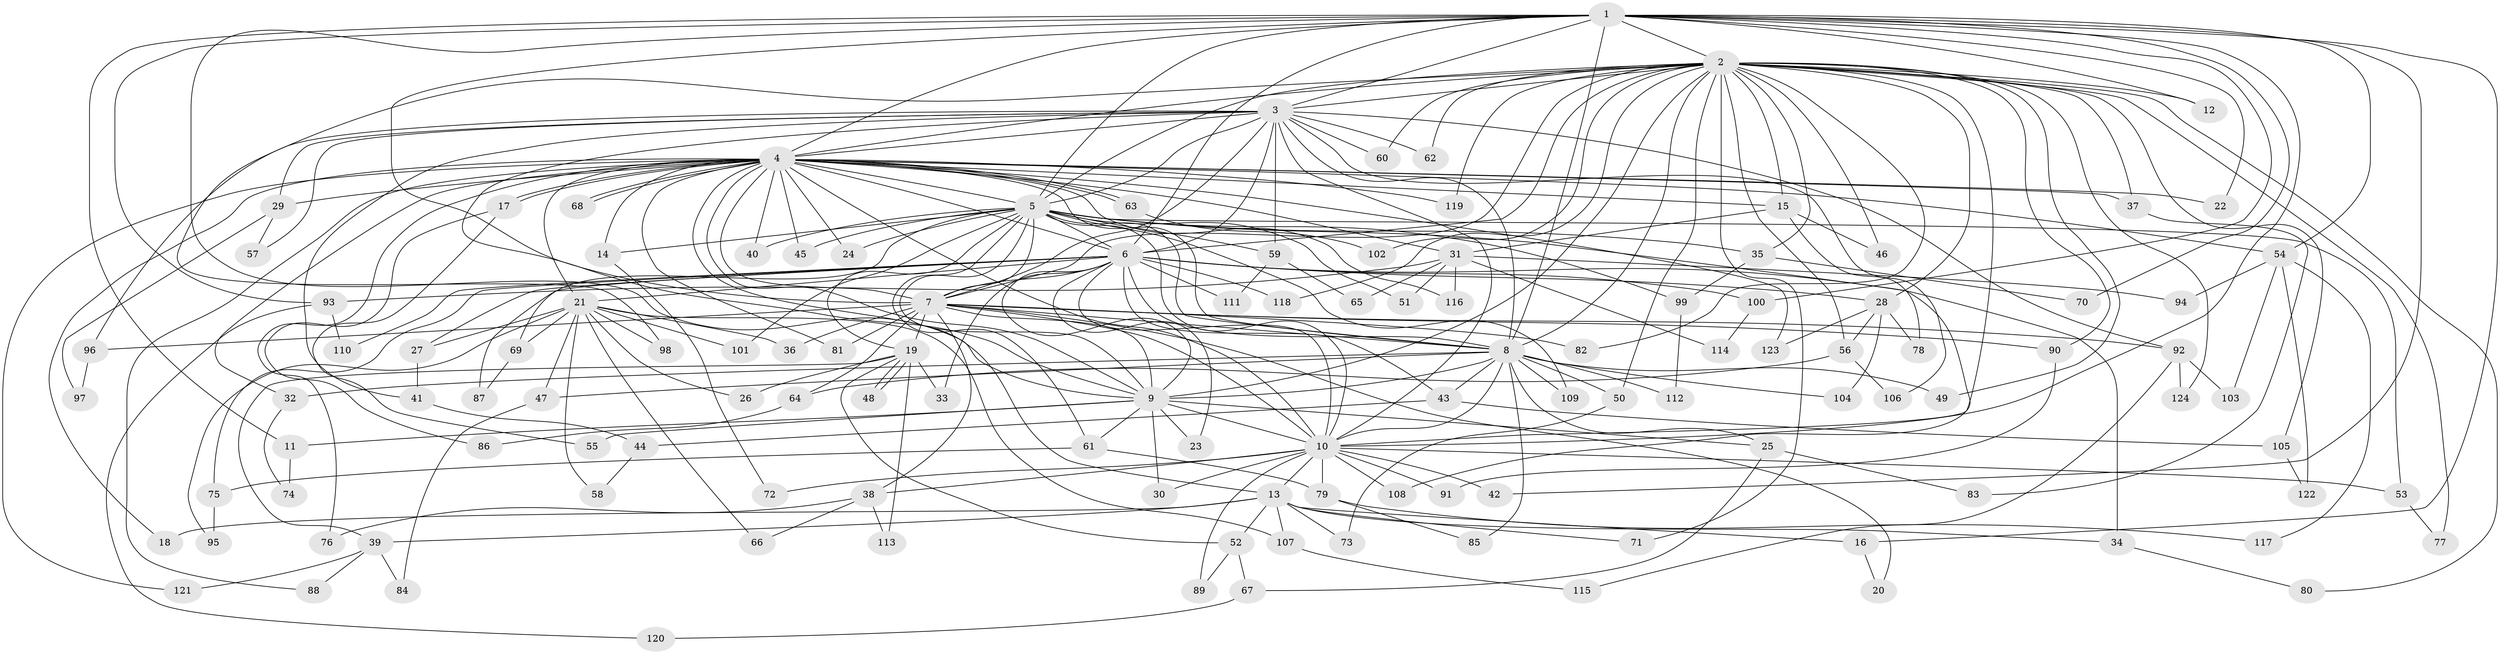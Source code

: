 // coarse degree distribution, {16: 0.013513513513513514, 24: 0.013513513513513514, 20: 0.013513513513513514, 33: 0.013513513513513514, 18: 0.013513513513513514, 17: 0.02702702702702703, 13: 0.02702702702702703, 3: 0.20270270270270271, 2: 0.43243243243243246, 9: 0.02702702702702703, 5: 0.08108108108108109, 4: 0.06756756756756757, 1: 0.02702702702702703, 6: 0.04054054054054054}
// Generated by graph-tools (version 1.1) at 2025/17/03/04/25 18:17:16]
// undirected, 124 vertices, 273 edges
graph export_dot {
graph [start="1"]
  node [color=gray90,style=filled];
  1;
  2;
  3;
  4;
  5;
  6;
  7;
  8;
  9;
  10;
  11;
  12;
  13;
  14;
  15;
  16;
  17;
  18;
  19;
  20;
  21;
  22;
  23;
  24;
  25;
  26;
  27;
  28;
  29;
  30;
  31;
  32;
  33;
  34;
  35;
  36;
  37;
  38;
  39;
  40;
  41;
  42;
  43;
  44;
  45;
  46;
  47;
  48;
  49;
  50;
  51;
  52;
  53;
  54;
  55;
  56;
  57;
  58;
  59;
  60;
  61;
  62;
  63;
  64;
  65;
  66;
  67;
  68;
  69;
  70;
  71;
  72;
  73;
  74;
  75;
  76;
  77;
  78;
  79;
  80;
  81;
  82;
  83;
  84;
  85;
  86;
  87;
  88;
  89;
  90;
  91;
  92;
  93;
  94;
  95;
  96;
  97;
  98;
  99;
  100;
  101;
  102;
  103;
  104;
  105;
  106;
  107;
  108;
  109;
  110;
  111;
  112;
  113;
  114;
  115;
  116;
  117;
  118;
  119;
  120;
  121;
  122;
  123;
  124;
  1 -- 2;
  1 -- 3;
  1 -- 4;
  1 -- 5;
  1 -- 6;
  1 -- 7;
  1 -- 8;
  1 -- 9;
  1 -- 10;
  1 -- 11;
  1 -- 12;
  1 -- 16;
  1 -- 22;
  1 -- 42;
  1 -- 54;
  1 -- 70;
  1 -- 93;
  1 -- 100;
  2 -- 3;
  2 -- 4;
  2 -- 5;
  2 -- 6;
  2 -- 7;
  2 -- 8;
  2 -- 9;
  2 -- 10;
  2 -- 12;
  2 -- 15;
  2 -- 28;
  2 -- 35;
  2 -- 37;
  2 -- 46;
  2 -- 49;
  2 -- 50;
  2 -- 56;
  2 -- 60;
  2 -- 62;
  2 -- 71;
  2 -- 77;
  2 -- 80;
  2 -- 82;
  2 -- 90;
  2 -- 98;
  2 -- 102;
  2 -- 105;
  2 -- 118;
  2 -- 119;
  2 -- 124;
  3 -- 4;
  3 -- 5;
  3 -- 6;
  3 -- 7;
  3 -- 8;
  3 -- 9;
  3 -- 10;
  3 -- 29;
  3 -- 41;
  3 -- 57;
  3 -- 59;
  3 -- 60;
  3 -- 62;
  3 -- 92;
  3 -- 96;
  3 -- 106;
  4 -- 5;
  4 -- 6;
  4 -- 7;
  4 -- 8;
  4 -- 9;
  4 -- 10;
  4 -- 13;
  4 -- 14;
  4 -- 15;
  4 -- 17;
  4 -- 17;
  4 -- 18;
  4 -- 21;
  4 -- 22;
  4 -- 24;
  4 -- 29;
  4 -- 31;
  4 -- 32;
  4 -- 37;
  4 -- 40;
  4 -- 45;
  4 -- 54;
  4 -- 63;
  4 -- 63;
  4 -- 68;
  4 -- 68;
  4 -- 76;
  4 -- 81;
  4 -- 88;
  4 -- 116;
  4 -- 119;
  4 -- 121;
  4 -- 123;
  5 -- 6;
  5 -- 7;
  5 -- 8;
  5 -- 9;
  5 -- 10;
  5 -- 14;
  5 -- 19;
  5 -- 24;
  5 -- 35;
  5 -- 40;
  5 -- 45;
  5 -- 51;
  5 -- 53;
  5 -- 59;
  5 -- 61;
  5 -- 69;
  5 -- 99;
  5 -- 101;
  5 -- 108;
  5 -- 109;
  6 -- 7;
  6 -- 8;
  6 -- 9;
  6 -- 10;
  6 -- 21;
  6 -- 23;
  6 -- 27;
  6 -- 28;
  6 -- 33;
  6 -- 34;
  6 -- 43;
  6 -- 75;
  6 -- 87;
  6 -- 100;
  6 -- 110;
  6 -- 111;
  6 -- 118;
  7 -- 8;
  7 -- 9;
  7 -- 10;
  7 -- 19;
  7 -- 20;
  7 -- 36;
  7 -- 38;
  7 -- 64;
  7 -- 81;
  7 -- 82;
  7 -- 90;
  7 -- 92;
  7 -- 96;
  8 -- 9;
  8 -- 10;
  8 -- 25;
  8 -- 32;
  8 -- 43;
  8 -- 47;
  8 -- 49;
  8 -- 50;
  8 -- 85;
  8 -- 104;
  8 -- 109;
  8 -- 112;
  9 -- 10;
  9 -- 11;
  9 -- 23;
  9 -- 25;
  9 -- 30;
  9 -- 55;
  9 -- 61;
  10 -- 13;
  10 -- 30;
  10 -- 38;
  10 -- 42;
  10 -- 53;
  10 -- 72;
  10 -- 79;
  10 -- 89;
  10 -- 91;
  10 -- 108;
  11 -- 74;
  13 -- 16;
  13 -- 18;
  13 -- 34;
  13 -- 39;
  13 -- 52;
  13 -- 71;
  13 -- 73;
  13 -- 107;
  14 -- 72;
  15 -- 31;
  15 -- 46;
  15 -- 78;
  16 -- 20;
  17 -- 55;
  17 -- 86;
  19 -- 26;
  19 -- 33;
  19 -- 39;
  19 -- 48;
  19 -- 48;
  19 -- 52;
  19 -- 113;
  21 -- 26;
  21 -- 27;
  21 -- 36;
  21 -- 47;
  21 -- 58;
  21 -- 66;
  21 -- 69;
  21 -- 95;
  21 -- 98;
  21 -- 101;
  21 -- 107;
  25 -- 67;
  25 -- 83;
  27 -- 41;
  28 -- 56;
  28 -- 78;
  28 -- 104;
  28 -- 123;
  29 -- 57;
  29 -- 97;
  31 -- 51;
  31 -- 65;
  31 -- 93;
  31 -- 94;
  31 -- 114;
  31 -- 116;
  32 -- 74;
  34 -- 80;
  35 -- 70;
  35 -- 99;
  37 -- 83;
  38 -- 66;
  38 -- 76;
  38 -- 113;
  39 -- 84;
  39 -- 88;
  39 -- 121;
  41 -- 44;
  43 -- 44;
  43 -- 105;
  44 -- 58;
  47 -- 84;
  50 -- 73;
  52 -- 67;
  52 -- 89;
  53 -- 77;
  54 -- 94;
  54 -- 103;
  54 -- 117;
  54 -- 122;
  56 -- 64;
  56 -- 106;
  59 -- 65;
  59 -- 111;
  61 -- 75;
  61 -- 79;
  63 -- 102;
  64 -- 86;
  67 -- 120;
  69 -- 87;
  75 -- 95;
  79 -- 85;
  79 -- 117;
  90 -- 91;
  92 -- 103;
  92 -- 115;
  92 -- 124;
  93 -- 110;
  93 -- 120;
  96 -- 97;
  99 -- 112;
  100 -- 114;
  105 -- 122;
  107 -- 115;
}
